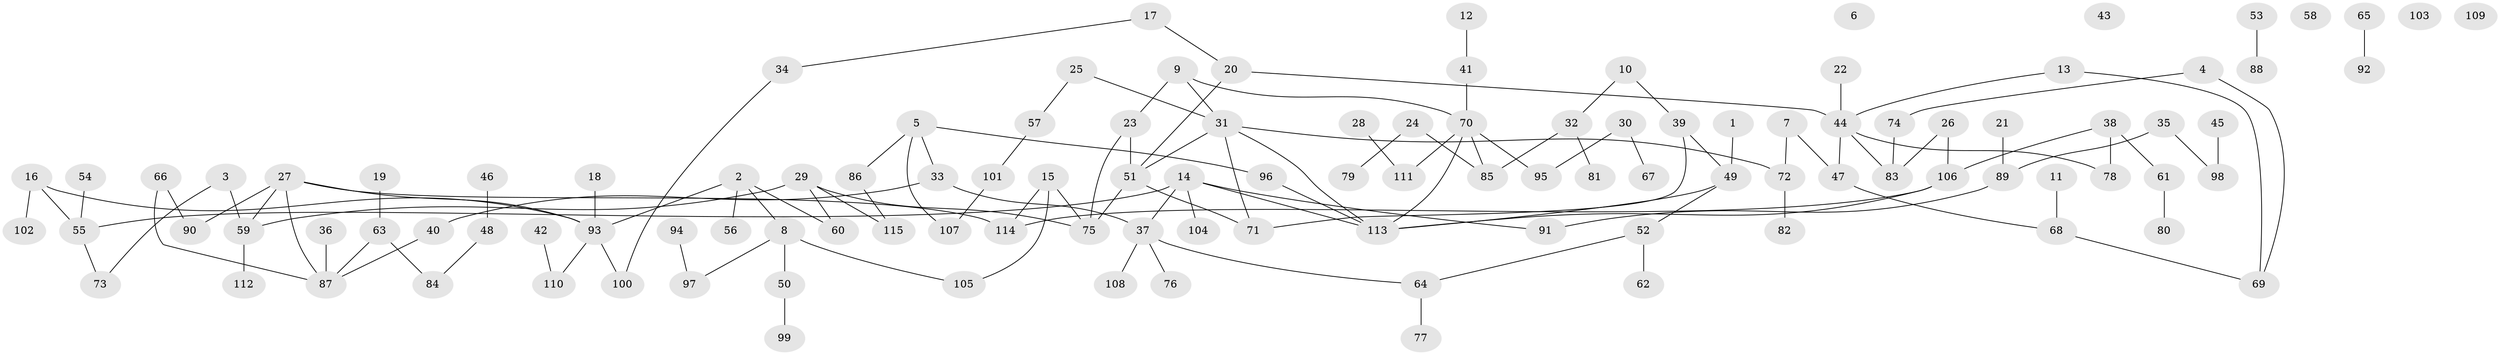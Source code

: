 // Generated by graph-tools (version 1.1) at 2025/40/03/09/25 04:40:21]
// undirected, 115 vertices, 131 edges
graph export_dot {
graph [start="1"]
  node [color=gray90,style=filled];
  1;
  2;
  3;
  4;
  5;
  6;
  7;
  8;
  9;
  10;
  11;
  12;
  13;
  14;
  15;
  16;
  17;
  18;
  19;
  20;
  21;
  22;
  23;
  24;
  25;
  26;
  27;
  28;
  29;
  30;
  31;
  32;
  33;
  34;
  35;
  36;
  37;
  38;
  39;
  40;
  41;
  42;
  43;
  44;
  45;
  46;
  47;
  48;
  49;
  50;
  51;
  52;
  53;
  54;
  55;
  56;
  57;
  58;
  59;
  60;
  61;
  62;
  63;
  64;
  65;
  66;
  67;
  68;
  69;
  70;
  71;
  72;
  73;
  74;
  75;
  76;
  77;
  78;
  79;
  80;
  81;
  82;
  83;
  84;
  85;
  86;
  87;
  88;
  89;
  90;
  91;
  92;
  93;
  94;
  95;
  96;
  97;
  98;
  99;
  100;
  101;
  102;
  103;
  104;
  105;
  106;
  107;
  108;
  109;
  110;
  111;
  112;
  113;
  114;
  115;
  1 -- 49;
  2 -- 8;
  2 -- 56;
  2 -- 60;
  2 -- 93;
  3 -- 59;
  3 -- 73;
  4 -- 69;
  4 -- 74;
  5 -- 33;
  5 -- 86;
  5 -- 96;
  5 -- 107;
  7 -- 47;
  7 -- 72;
  8 -- 50;
  8 -- 97;
  8 -- 105;
  9 -- 23;
  9 -- 31;
  9 -- 70;
  10 -- 32;
  10 -- 39;
  11 -- 68;
  12 -- 41;
  13 -- 44;
  13 -- 69;
  14 -- 37;
  14 -- 55;
  14 -- 91;
  14 -- 104;
  14 -- 113;
  15 -- 75;
  15 -- 105;
  15 -- 114;
  16 -- 55;
  16 -- 93;
  16 -- 102;
  17 -- 20;
  17 -- 34;
  18 -- 93;
  19 -- 63;
  20 -- 44;
  20 -- 51;
  21 -- 89;
  22 -- 44;
  23 -- 51;
  23 -- 75;
  24 -- 79;
  24 -- 85;
  25 -- 31;
  25 -- 57;
  26 -- 83;
  26 -- 106;
  27 -- 59;
  27 -- 87;
  27 -- 90;
  27 -- 93;
  27 -- 114;
  28 -- 111;
  29 -- 59;
  29 -- 60;
  29 -- 75;
  29 -- 115;
  30 -- 67;
  30 -- 95;
  31 -- 51;
  31 -- 71;
  31 -- 72;
  31 -- 113;
  32 -- 81;
  32 -- 85;
  33 -- 37;
  33 -- 40;
  34 -- 100;
  35 -- 89;
  35 -- 98;
  36 -- 87;
  37 -- 64;
  37 -- 76;
  37 -- 108;
  38 -- 61;
  38 -- 78;
  38 -- 106;
  39 -- 49;
  39 -- 71;
  40 -- 87;
  41 -- 70;
  42 -- 110;
  44 -- 47;
  44 -- 78;
  44 -- 83;
  45 -- 98;
  46 -- 48;
  47 -- 68;
  48 -- 84;
  49 -- 52;
  49 -- 113;
  50 -- 99;
  51 -- 71;
  51 -- 75;
  52 -- 62;
  52 -- 64;
  53 -- 88;
  54 -- 55;
  55 -- 73;
  57 -- 101;
  59 -- 112;
  61 -- 80;
  63 -- 84;
  63 -- 87;
  64 -- 77;
  65 -- 92;
  66 -- 87;
  66 -- 90;
  68 -- 69;
  70 -- 85;
  70 -- 95;
  70 -- 111;
  70 -- 113;
  72 -- 82;
  74 -- 83;
  86 -- 115;
  89 -- 91;
  93 -- 100;
  93 -- 110;
  94 -- 97;
  96 -- 113;
  101 -- 107;
  106 -- 113;
  106 -- 114;
}
